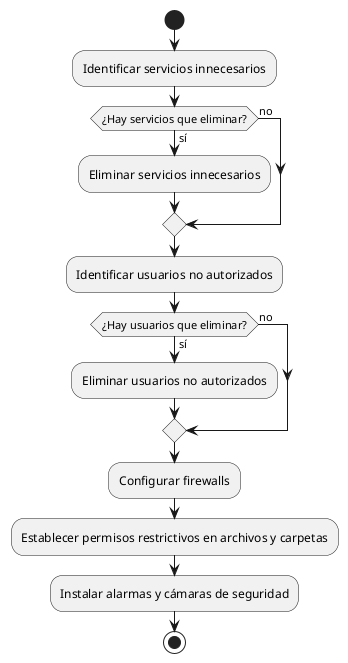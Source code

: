 @startuml hardening
start
:Identificar servicios innecesarios;
if (¿Hay servicios que eliminar?) then (sí)
  :Eliminar servicios innecesarios;
else (no)
endif

:Identificar usuarios no autorizados;
if (¿Hay usuarios que eliminar?) then (sí)
  :Eliminar usuarios no autorizados;
else (no)
endif

:Configurar firewalls;
:Establecer permisos restrictivos en archivos y carpetas;
:Instalar alarmas y cámaras de seguridad;
stop
@enduml
